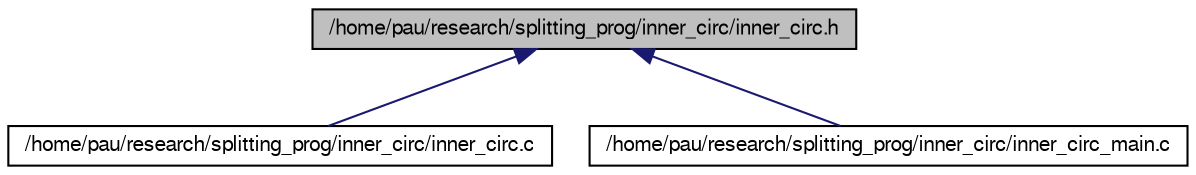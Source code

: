 digraph G
{
  edge [fontname="FreeSans",fontsize="10",labelfontname="FreeSans",labelfontsize="10"];
  node [fontname="FreeSans",fontsize="10",shape=record];
  Node1 [label="/home/pau/research/splitting_prog/inner_circ/inner_circ.h",height=0.2,width=0.4,color="black", fillcolor="grey75", style="filled" fontcolor="black"];
  Node1 -> Node2 [dir=back,color="midnightblue",fontsize="10",style="solid",fontname="FreeSans"];
  Node2 [label="/home/pau/research/splitting_prog/inner_circ/inner_circ.c",height=0.2,width=0.4,color="black", fillcolor="white", style="filled",URL="$inner__circ_8c.html",tooltip="Inner Map of the Circular Problem."];
  Node1 -> Node3 [dir=back,color="midnightblue",fontsize="10",style="solid",fontname="FreeSans"];
  Node3 [label="/home/pau/research/splitting_prog/inner_circ/inner_circ_main.c",height=0.2,width=0.4,color="black", fillcolor="white", style="filled",URL="$inner__circ__main_8c.html",tooltip="Inner Map of the Circular Problem: main prog."];
}
